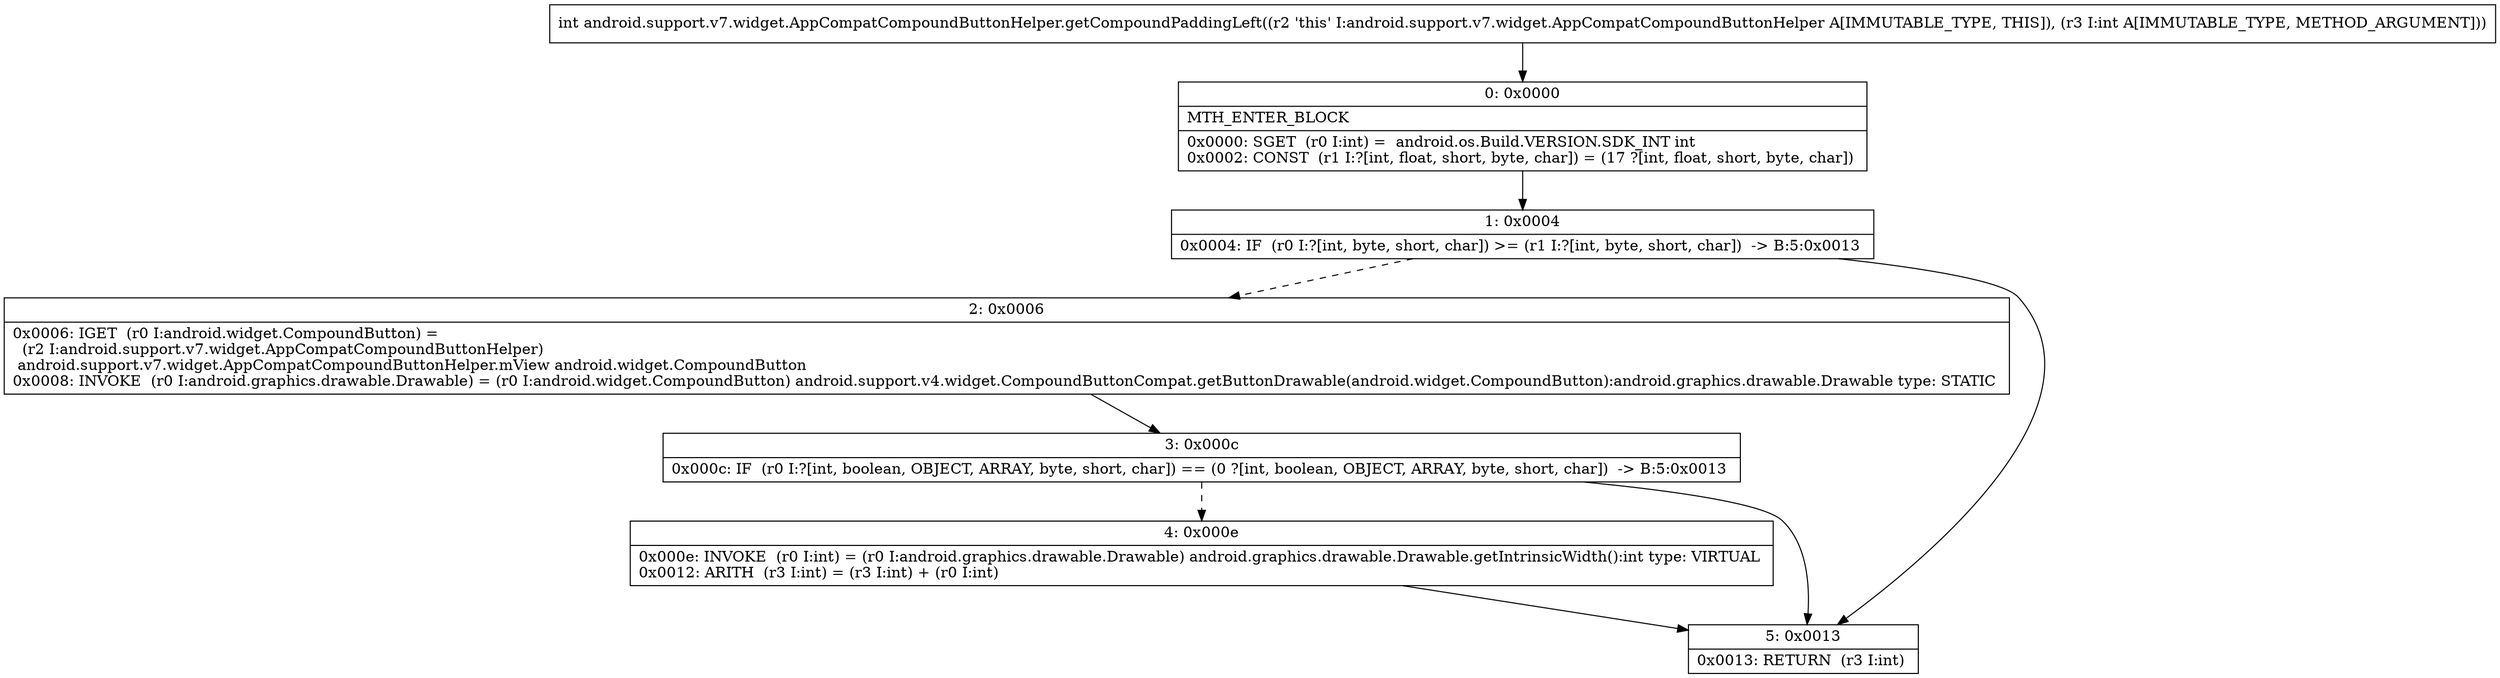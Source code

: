 digraph "CFG forandroid.support.v7.widget.AppCompatCompoundButtonHelper.getCompoundPaddingLeft(I)I" {
Node_0 [shape=record,label="{0\:\ 0x0000|MTH_ENTER_BLOCK\l|0x0000: SGET  (r0 I:int) =  android.os.Build.VERSION.SDK_INT int \l0x0002: CONST  (r1 I:?[int, float, short, byte, char]) = (17 ?[int, float, short, byte, char]) \l}"];
Node_1 [shape=record,label="{1\:\ 0x0004|0x0004: IF  (r0 I:?[int, byte, short, char]) \>= (r1 I:?[int, byte, short, char])  \-\> B:5:0x0013 \l}"];
Node_2 [shape=record,label="{2\:\ 0x0006|0x0006: IGET  (r0 I:android.widget.CompoundButton) = \l  (r2 I:android.support.v7.widget.AppCompatCompoundButtonHelper)\l android.support.v7.widget.AppCompatCompoundButtonHelper.mView android.widget.CompoundButton \l0x0008: INVOKE  (r0 I:android.graphics.drawable.Drawable) = (r0 I:android.widget.CompoundButton) android.support.v4.widget.CompoundButtonCompat.getButtonDrawable(android.widget.CompoundButton):android.graphics.drawable.Drawable type: STATIC \l}"];
Node_3 [shape=record,label="{3\:\ 0x000c|0x000c: IF  (r0 I:?[int, boolean, OBJECT, ARRAY, byte, short, char]) == (0 ?[int, boolean, OBJECT, ARRAY, byte, short, char])  \-\> B:5:0x0013 \l}"];
Node_4 [shape=record,label="{4\:\ 0x000e|0x000e: INVOKE  (r0 I:int) = (r0 I:android.graphics.drawable.Drawable) android.graphics.drawable.Drawable.getIntrinsicWidth():int type: VIRTUAL \l0x0012: ARITH  (r3 I:int) = (r3 I:int) + (r0 I:int) \l}"];
Node_5 [shape=record,label="{5\:\ 0x0013|0x0013: RETURN  (r3 I:int) \l}"];
MethodNode[shape=record,label="{int android.support.v7.widget.AppCompatCompoundButtonHelper.getCompoundPaddingLeft((r2 'this' I:android.support.v7.widget.AppCompatCompoundButtonHelper A[IMMUTABLE_TYPE, THIS]), (r3 I:int A[IMMUTABLE_TYPE, METHOD_ARGUMENT])) }"];
MethodNode -> Node_0;
Node_0 -> Node_1;
Node_1 -> Node_2[style=dashed];
Node_1 -> Node_5;
Node_2 -> Node_3;
Node_3 -> Node_4[style=dashed];
Node_3 -> Node_5;
Node_4 -> Node_5;
}

